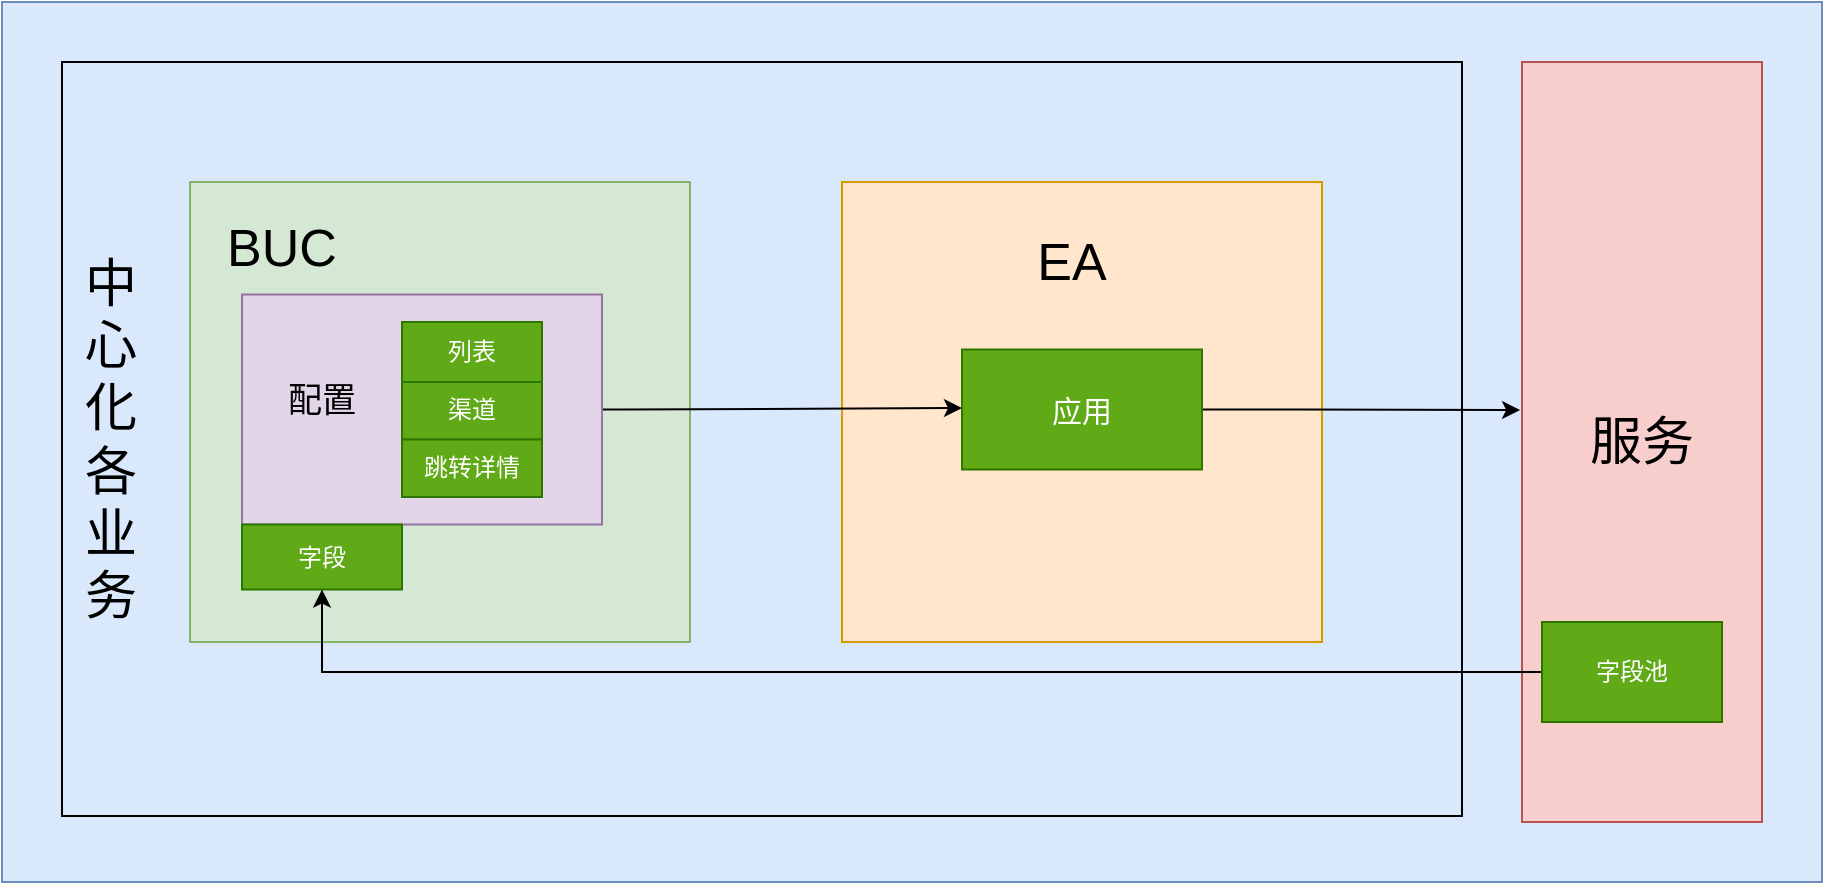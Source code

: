 <mxfile version="14.8.3" type="github">
  <diagram id="prtHgNgQTEPvFCAcTncT" name="Page-1">
    <mxGraphModel dx="1113" dy="693" grid="1" gridSize="10" guides="1" tooltips="1" connect="1" arrows="1" fold="1" page="1" pageScale="1" pageWidth="827" pageHeight="1169" math="0" shadow="0">
      <root>
        <mxCell id="0" />
        <mxCell id="1" parent="0" />
        <mxCell id="YRQHoRgYK3mdWHycQkaK-1" value="" style="rounded=0;whiteSpace=wrap;html=1;fillColor=#dae8fc;strokeColor=#6c8ebf;" parent="1" vertex="1">
          <mxGeometry x="70" y="80" width="910" height="440" as="geometry" />
        </mxCell>
        <mxCell id="rbtdHxGzydp5OsikTziu-24" value="" style="rounded=0;whiteSpace=wrap;html=1;align=right;verticalAlign=top;fillColor=none;" vertex="1" parent="1">
          <mxGeometry x="100" y="110" width="700" height="377" as="geometry" />
        </mxCell>
        <mxCell id="YRQHoRgYK3mdWHycQkaK-2" value="&lt;p style=&quot;line-height: 120%&quot;&gt;&lt;br&gt;&lt;/p&gt;" style="rounded=0;whiteSpace=wrap;html=1;align=left;direction=west;fillColor=#d5e8d4;strokeColor=#82b366;" parent="1" vertex="1">
          <mxGeometry x="164" y="170" width="250" height="230" as="geometry" />
        </mxCell>
        <mxCell id="YRQHoRgYK3mdWHycQkaK-3" value="&lt;font style=&quot;font-size: 26px&quot;&gt;服务&lt;/font&gt;" style="rounded=0;whiteSpace=wrap;html=1;fillColor=#f8cecc;strokeColor=#b85450;" parent="1" vertex="1">
          <mxGeometry x="830" y="110" width="120" height="380" as="geometry" />
        </mxCell>
        <mxCell id="YRQHoRgYK3mdWHycQkaK-4" value="" style="rounded=0;whiteSpace=wrap;html=1;fillColor=#ffe6cc;strokeColor=#d79b00;" parent="1" vertex="1">
          <mxGeometry x="490" y="170" width="240" height="230" as="geometry" />
        </mxCell>
        <mxCell id="rbtdHxGzydp5OsikTziu-26" value="" style="edgeStyle=orthogonalEdgeStyle;rounded=0;orthogonalLoop=1;jettySize=auto;html=1;exitX=1;exitY=0.5;exitDx=0;exitDy=0;" edge="1" parent="1" source="rbtdHxGzydp5OsikTziu-1">
          <mxGeometry relative="1" as="geometry">
            <mxPoint x="380" y="281.824" as="sourcePoint" />
            <mxPoint x="550" y="283" as="targetPoint" />
            <Array as="points">
              <mxPoint x="380" y="284" />
            </Array>
          </mxGeometry>
        </mxCell>
        <mxCell id="rbtdHxGzydp5OsikTziu-1" value="" style="rounded=0;whiteSpace=wrap;html=1;fillColor=#e1d5e7;strokeColor=#9673a6;" vertex="1" parent="1">
          <mxGeometry x="190" y="226.25" width="180" height="115" as="geometry" />
        </mxCell>
        <mxCell id="rbtdHxGzydp5OsikTziu-3" value="字段" style="rounded=0;whiteSpace=wrap;html=1;fillColor=#60a917;strokeColor=#2D7600;fontColor=#ffffff;" vertex="1" parent="1">
          <mxGeometry x="190" y="341.25" width="80" height="32.5" as="geometry" />
        </mxCell>
        <mxCell id="rbtdHxGzydp5OsikTziu-6" value="渠道" style="rounded=0;whiteSpace=wrap;html=1;fillColor=#60a917;strokeColor=#2D7600;fontColor=#ffffff;" vertex="1" parent="1">
          <mxGeometry x="270" y="270" width="70" height="28.75" as="geometry" />
        </mxCell>
        <mxCell id="rbtdHxGzydp5OsikTziu-12" value="" style="edgeStyle=orthogonalEdgeStyle;rounded=0;orthogonalLoop=1;jettySize=auto;html=1;entryX=0.5;entryY=1;entryDx=0;entryDy=0;" edge="1" parent="1" source="rbtdHxGzydp5OsikTziu-7" target="rbtdHxGzydp5OsikTziu-3">
          <mxGeometry relative="1" as="geometry" />
        </mxCell>
        <mxCell id="rbtdHxGzydp5OsikTziu-4" value="列表" style="rounded=0;whiteSpace=wrap;html=1;fillColor=#60a917;strokeColor=#2D7600;fontColor=#ffffff;" vertex="1" parent="1">
          <mxGeometry x="270" y="240" width="70" height="30" as="geometry" />
        </mxCell>
        <mxCell id="rbtdHxGzydp5OsikTziu-7" value="字段池" style="rounded=0;whiteSpace=wrap;html=1;fillColor=#60a917;strokeColor=#2D7600;fontColor=#ffffff;" vertex="1" parent="1">
          <mxGeometry x="840" y="390" width="90" height="50" as="geometry" />
        </mxCell>
        <mxCell id="rbtdHxGzydp5OsikTziu-21" value="" style="edgeStyle=orthogonalEdgeStyle;rounded=0;orthogonalLoop=1;jettySize=auto;html=1;entryX=-0.008;entryY=0.458;entryDx=0;entryDy=0;entryPerimeter=0;" edge="1" parent="1" source="rbtdHxGzydp5OsikTziu-13" target="YRQHoRgYK3mdWHycQkaK-3">
          <mxGeometry relative="1" as="geometry">
            <mxPoint x="760" y="280" as="targetPoint" />
            <Array as="points">
              <mxPoint x="720" y="284" />
              <mxPoint x="720" y="284" />
            </Array>
          </mxGeometry>
        </mxCell>
        <mxCell id="rbtdHxGzydp5OsikTziu-13" value="&lt;font style=&quot;font-size: 15px&quot;&gt;应用&lt;/font&gt;" style="rounded=0;whiteSpace=wrap;html=1;fillColor=#60a917;strokeColor=#2D7600;fontColor=#ffffff;" vertex="1" parent="1">
          <mxGeometry x="550" y="253.75" width="120" height="60" as="geometry" />
        </mxCell>
        <mxCell id="rbtdHxGzydp5OsikTziu-14" value="&lt;font style=&quot;font-size: 26px&quot;&gt;EA&lt;/font&gt;" style="text;html=1;strokeColor=none;fillColor=none;align=center;verticalAlign=middle;whiteSpace=wrap;rounded=0;" vertex="1" parent="1">
          <mxGeometry x="585" y="200" width="40" height="20" as="geometry" />
        </mxCell>
        <mxCell id="rbtdHxGzydp5OsikTziu-15" value="&lt;span style=&quot;text-align: left&quot;&gt;&lt;font style=&quot;font-size: 26px&quot;&gt;BUC&lt;/font&gt;&lt;/span&gt;" style="text;html=1;strokeColor=none;fillColor=none;align=center;verticalAlign=middle;whiteSpace=wrap;rounded=0;" vertex="1" parent="1">
          <mxGeometry x="190" y="193" width="40" height="20" as="geometry" />
        </mxCell>
        <mxCell id="rbtdHxGzydp5OsikTziu-16" value="跳转详情" style="rounded=0;whiteSpace=wrap;html=1;fillColor=#60a917;strokeColor=#2D7600;fontColor=#ffffff;" vertex="1" parent="1">
          <mxGeometry x="270" y="298.75" width="70" height="28.75" as="geometry" />
        </mxCell>
        <mxCell id="rbtdHxGzydp5OsikTziu-17" value="&lt;font style=&quot;font-size: 17px&quot;&gt;配置&lt;/font&gt;" style="text;html=1;strokeColor=none;fillColor=none;align=center;verticalAlign=middle;whiteSpace=wrap;rounded=0;" vertex="1" parent="1">
          <mxGeometry x="210" y="270" width="40" height="20" as="geometry" />
        </mxCell>
        <mxCell id="rbtdHxGzydp5OsikTziu-23" value="&lt;div&gt;&lt;span&gt;&lt;font style=&quot;font-size: 26px&quot;&gt;中心化各业务&lt;/font&gt;&lt;/span&gt;&lt;/div&gt;" style="text;html=1;strokeColor=none;fillColor=none;align=center;verticalAlign=top;whiteSpace=wrap;rounded=0;rotation=90;horizontal=0;" vertex="1" parent="1">
          <mxGeometry x="19.5" y="294.75" width="210.5" height="19" as="geometry" />
        </mxCell>
      </root>
    </mxGraphModel>
  </diagram>
</mxfile>
